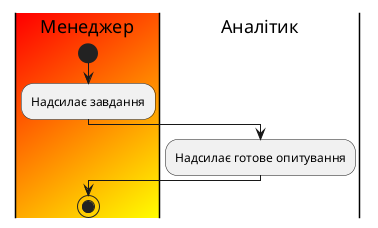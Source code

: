 @startuml
|#Red/Yellow|Менеджер|
start
:Надсилає завдання;
|Аналітик|
:Надсилає готове опитування; 

|Менеджер|

stop
@enduml
